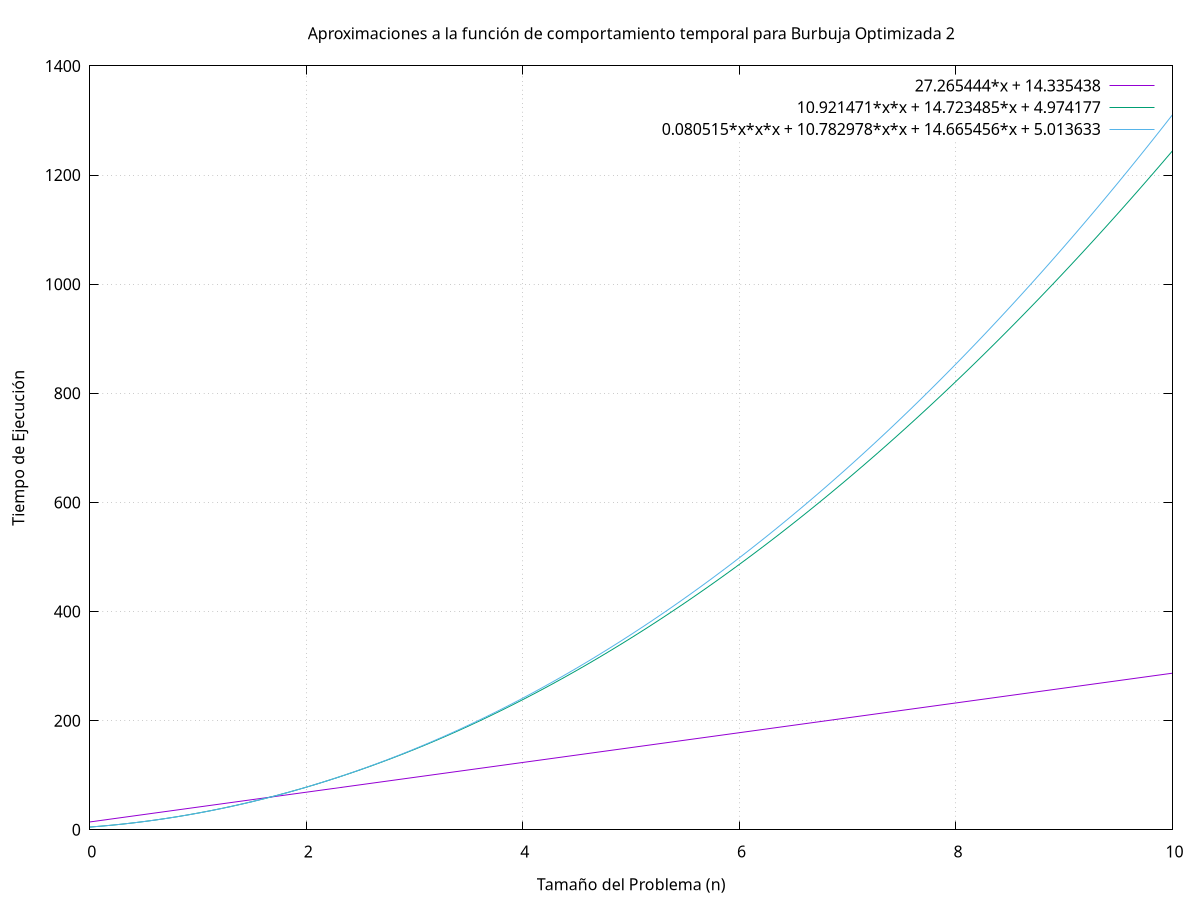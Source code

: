 # Gráfica de las aproximaciones a la función del comportamiento temporal
# (tiempo real) para el algoritmo: Burbuja Optimizada 2.
set title "Aproximaciones a la función de comportamiento temporal para Burbuja Optimizada 2"
set grid
set xlabel "Tamaño del Problema (n)"
set ylabel "Tiempo de Ejecución"
plot [0:] \
  27.265444*x + 14.335438, \
  10.921471*x*x + 14.723485*x + 4.974177 , \
  0.080515*x*x*x + 10.782978*x*x + 14.665456*x + 5.013633# , \
  #-7.116180*x*x*x*x*x*x + 5.172099*x*x*x*x*x + 17.593743*x*x*x*x + 3.627293*x*x*x + 4.959886*x*x + 12.357570*x + 4.946715 
